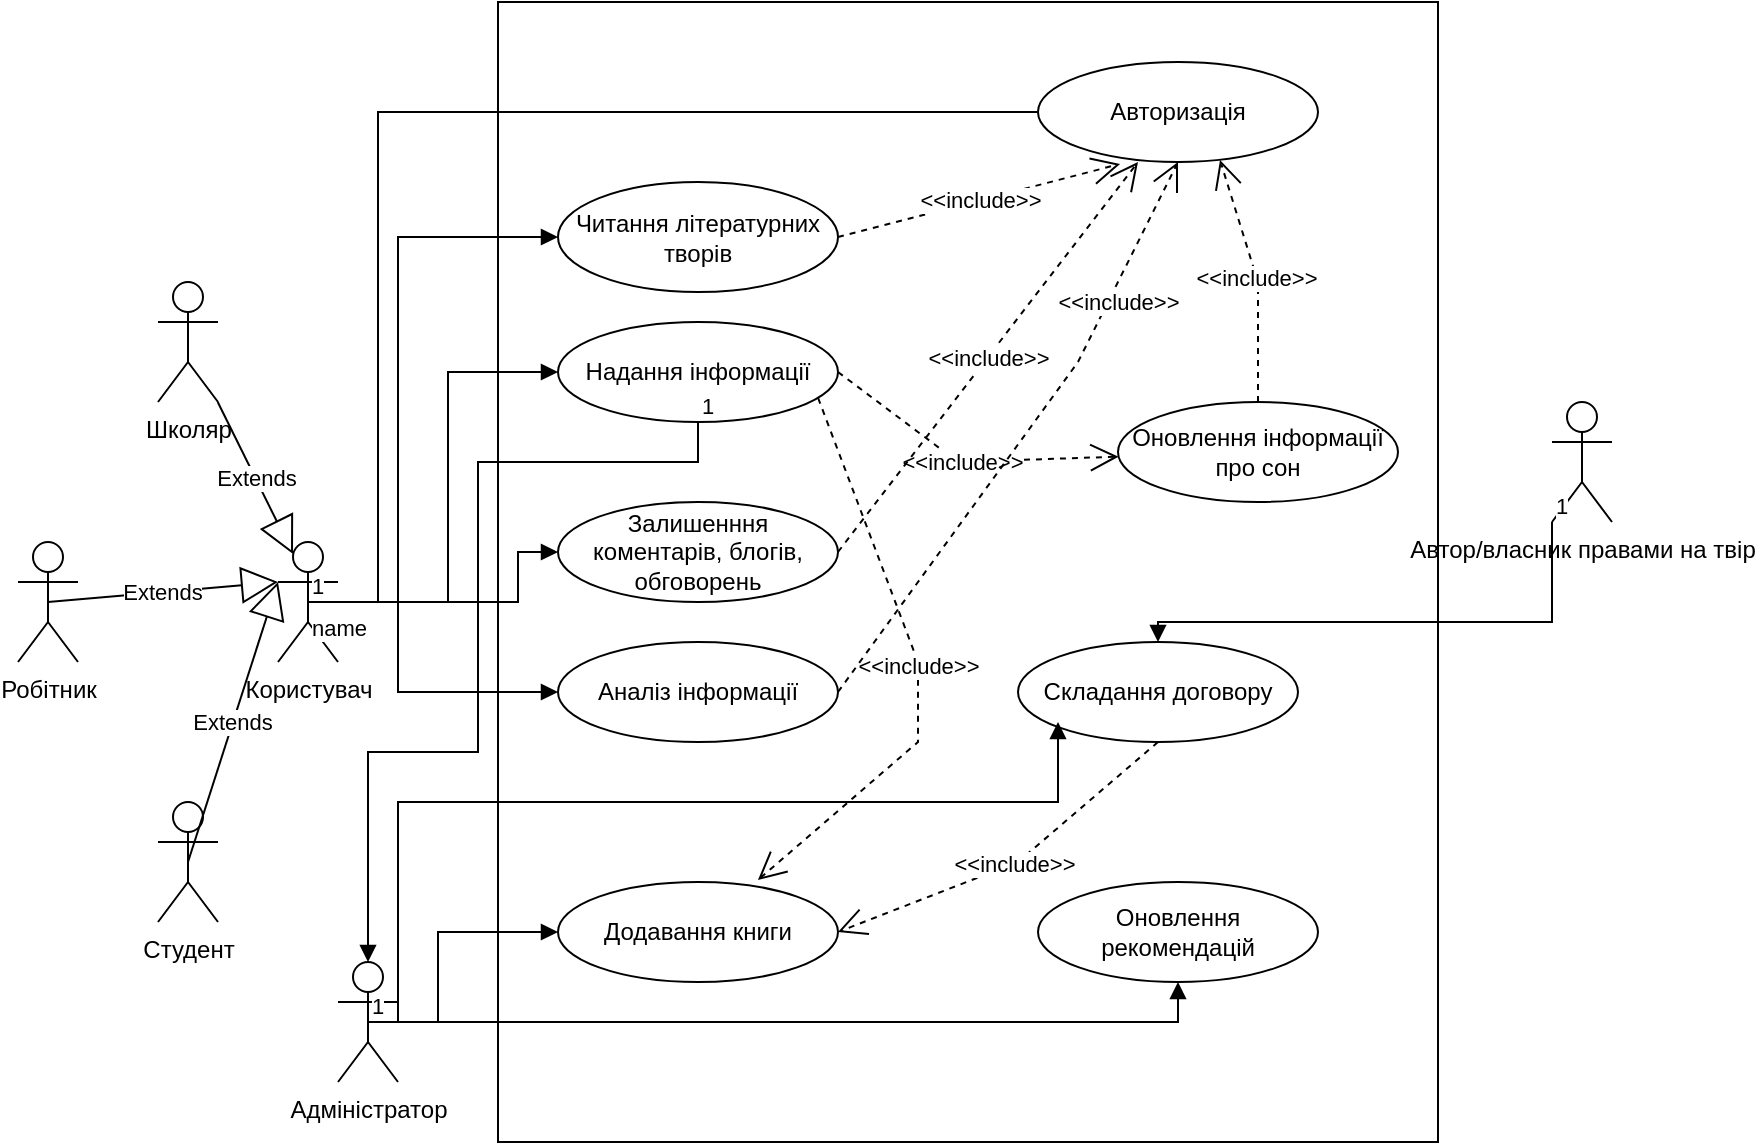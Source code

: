 <mxfile version="20.3.0" type="device"><diagram id="ih-GbxU1G6pOr20aog5W" name="Страница 1"><mxGraphModel dx="1467" dy="772" grid="1" gridSize="10" guides="1" tooltips="1" connect="1" arrows="1" fold="1" page="1" pageScale="1" pageWidth="827" pageHeight="1169" math="0" shadow="0"><root><mxCell id="0"/><mxCell id="1" parent="0"/><mxCell id="keafxQLNRMZjDfYa2Xu7-1" value="" style="rounded=0;whiteSpace=wrap;html=1;" vertex="1" parent="1"><mxGeometry x="300" y="20" width="470" height="570" as="geometry"/></mxCell><mxCell id="keafxQLNRMZjDfYa2Xu7-2" value="Робітник" style="shape=umlActor;verticalLabelPosition=bottom;verticalAlign=top;html=1;" vertex="1" parent="1"><mxGeometry x="60" y="290" width="30" height="60" as="geometry"/></mxCell><mxCell id="keafxQLNRMZjDfYa2Xu7-8" value="Школяр" style="shape=umlActor;verticalLabelPosition=bottom;verticalAlign=top;html=1;" vertex="1" parent="1"><mxGeometry x="130" y="160" width="30" height="60" as="geometry"/></mxCell><mxCell id="keafxQLNRMZjDfYa2Xu7-9" value="Студент" style="shape=umlActor;verticalLabelPosition=bottom;verticalAlign=top;html=1;" vertex="1" parent="1"><mxGeometry x="130" y="420" width="30" height="60" as="geometry"/></mxCell><mxCell id="keafxQLNRMZjDfYa2Xu7-10" value="Користувач&lt;br&gt;" style="shape=umlActor;verticalLabelPosition=bottom;verticalAlign=top;html=1;" vertex="1" parent="1"><mxGeometry x="190" y="290" width="30" height="60" as="geometry"/></mxCell><mxCell id="keafxQLNRMZjDfYa2Xu7-13" value="Extends" style="endArrow=block;endSize=16;endFill=0;html=1;rounded=0;entryX=0.25;entryY=0.1;entryDx=0;entryDy=0;entryPerimeter=0;" edge="1" parent="1" source="keafxQLNRMZjDfYa2Xu7-8" target="keafxQLNRMZjDfYa2Xu7-10"><mxGeometry width="160" relative="1" as="geometry"><mxPoint x="190" y="200" as="sourcePoint"/><mxPoint x="500" y="290" as="targetPoint"/></mxGeometry></mxCell><mxCell id="keafxQLNRMZjDfYa2Xu7-14" value="Extends" style="endArrow=block;endSize=16;endFill=0;html=1;rounded=0;exitX=0.5;exitY=0.5;exitDx=0;exitDy=0;exitPerimeter=0;entryX=0;entryY=0.333;entryDx=0;entryDy=0;entryPerimeter=0;" edge="1" parent="1" source="keafxQLNRMZjDfYa2Xu7-9" target="keafxQLNRMZjDfYa2Xu7-10"><mxGeometry width="160" relative="1" as="geometry"><mxPoint x="340" y="290" as="sourcePoint"/><mxPoint x="500" y="290" as="targetPoint"/></mxGeometry></mxCell><mxCell id="keafxQLNRMZjDfYa2Xu7-15" value="Extends" style="endArrow=block;endSize=16;endFill=0;html=1;rounded=0;exitX=0.5;exitY=0.5;exitDx=0;exitDy=0;exitPerimeter=0;" edge="1" parent="1" source="keafxQLNRMZjDfYa2Xu7-2"><mxGeometry width="160" relative="1" as="geometry"><mxPoint x="340" y="290" as="sourcePoint"/><mxPoint x="190" y="310" as="targetPoint"/></mxGeometry></mxCell><mxCell id="keafxQLNRMZjDfYa2Xu7-16" value="Надання інформації" style="ellipse;whiteSpace=wrap;html=1;" vertex="1" parent="1"><mxGeometry x="330" y="180" width="140" height="50" as="geometry"/></mxCell><mxCell id="keafxQLNRMZjDfYa2Xu7-17" value="Аналіз інформації" style="ellipse;whiteSpace=wrap;html=1;" vertex="1" parent="1"><mxGeometry x="330" y="340" width="140" height="50" as="geometry"/></mxCell><mxCell id="keafxQLNRMZjDfYa2Xu7-18" value="Оновлення рекомендацій" style="ellipse;whiteSpace=wrap;html=1;" vertex="1" parent="1"><mxGeometry x="570" y="460" width="140" height="50" as="geometry"/></mxCell><mxCell id="keafxQLNRMZjDfYa2Xu7-19" value="Читання літературних творів" style="ellipse;whiteSpace=wrap;html=1;" vertex="1" parent="1"><mxGeometry x="330" y="110" width="140" height="55" as="geometry"/></mxCell><mxCell id="keafxQLNRMZjDfYa2Xu7-20" value="Оновлення інформації про сон" style="ellipse;whiteSpace=wrap;html=1;" vertex="1" parent="1"><mxGeometry x="610" y="220" width="140" height="50" as="geometry"/></mxCell><mxCell id="keafxQLNRMZjDfYa2Xu7-21" value="Додавання книги" style="ellipse;whiteSpace=wrap;html=1;" vertex="1" parent="1"><mxGeometry x="330" y="460" width="140" height="50" as="geometry"/></mxCell><mxCell id="keafxQLNRMZjDfYa2Xu7-22" value="Автор/власник правами на твір" style="shape=umlActor;verticalLabelPosition=bottom;verticalAlign=top;html=1;" vertex="1" parent="1"><mxGeometry x="827" y="220" width="30" height="60" as="geometry"/></mxCell><mxCell id="keafxQLNRMZjDfYa2Xu7-23" value="&amp;lt;&amp;lt;include&amp;gt;&amp;gt;" style="endArrow=open;endSize=12;dashed=1;html=1;rounded=0;exitX=1;exitY=0.5;exitDx=0;exitDy=0;" edge="1" parent="1" source="keafxQLNRMZjDfYa2Xu7-16" target="keafxQLNRMZjDfYa2Xu7-20"><mxGeometry width="160" relative="1" as="geometry"><mxPoint x="450" y="280" as="sourcePoint"/><mxPoint x="610" y="280" as="targetPoint"/><Array as="points"><mxPoint x="530" y="250"/></Array></mxGeometry></mxCell><mxCell id="keafxQLNRMZjDfYa2Xu7-28" value="" style="endArrow=block;endFill=1;html=1;edgeStyle=orthogonalEdgeStyle;align=left;verticalAlign=top;rounded=0;exitX=0.5;exitY=0.5;exitDx=0;exitDy=0;exitPerimeter=0;entryX=0;entryY=0.5;entryDx=0;entryDy=0;" edge="1" parent="1" source="keafxQLNRMZjDfYa2Xu7-10" target="keafxQLNRMZjDfYa2Xu7-19"><mxGeometry x="-1" relative="1" as="geometry"><mxPoint x="330" y="280" as="sourcePoint"/><mxPoint x="490" y="280" as="targetPoint"/><Array as="points"><mxPoint x="250" y="320"/><mxPoint x="250" y="138"/></Array></mxGeometry></mxCell><mxCell id="keafxQLNRMZjDfYa2Xu7-29" value="1" style="edgeLabel;resizable=0;html=1;align=left;verticalAlign=bottom;" connectable="0" vertex="1" parent="keafxQLNRMZjDfYa2Xu7-28"><mxGeometry x="-1" relative="1" as="geometry"/></mxCell><mxCell id="keafxQLNRMZjDfYa2Xu7-30" value="" style="endArrow=block;endFill=1;html=1;edgeStyle=orthogonalEdgeStyle;align=left;verticalAlign=top;rounded=0;exitX=0.5;exitY=0.5;exitDx=0;exitDy=0;exitPerimeter=0;entryX=0;entryY=0.5;entryDx=0;entryDy=0;" edge="1" parent="1" source="keafxQLNRMZjDfYa2Xu7-10" target="keafxQLNRMZjDfYa2Xu7-16"><mxGeometry x="-0.938" y="-10" relative="1" as="geometry"><mxPoint x="210" y="320" as="sourcePoint"/><mxPoint x="490" y="280" as="targetPoint"/><mxPoint as="offset"/></mxGeometry></mxCell><mxCell id="keafxQLNRMZjDfYa2Xu7-31" value="1" style="edgeLabel;resizable=0;html=1;align=left;verticalAlign=bottom;" connectable="0" vertex="1" parent="keafxQLNRMZjDfYa2Xu7-30"><mxGeometry x="-1" relative="1" as="geometry"/></mxCell><mxCell id="keafxQLNRMZjDfYa2Xu7-32" value="" style="endArrow=block;endFill=1;html=1;edgeStyle=orthogonalEdgeStyle;align=left;verticalAlign=top;rounded=0;exitX=0.5;exitY=0.5;exitDx=0;exitDy=0;exitPerimeter=0;entryX=0;entryY=0.5;entryDx=0;entryDy=0;" edge="1" parent="1" source="keafxQLNRMZjDfYa2Xu7-10" target="keafxQLNRMZjDfYa2Xu7-17"><mxGeometry x="-1" relative="1" as="geometry"><mxPoint x="330" y="280" as="sourcePoint"/><mxPoint x="490" y="280" as="targetPoint"/><Array as="points"><mxPoint x="250" y="320"/><mxPoint x="250" y="365"/></Array></mxGeometry></mxCell><mxCell id="keafxQLNRMZjDfYa2Xu7-33" value="1" style="edgeLabel;resizable=0;html=1;align=left;verticalAlign=bottom;" connectable="0" vertex="1" parent="keafxQLNRMZjDfYa2Xu7-32"><mxGeometry x="-1" relative="1" as="geometry"/></mxCell><mxCell id="keafxQLNRMZjDfYa2Xu7-34" value="Адміністратор&lt;br&gt;" style="shape=umlActor;verticalLabelPosition=bottom;verticalAlign=top;html=1;" vertex="1" parent="1"><mxGeometry x="220" y="500" width="30" height="60" as="geometry"/></mxCell><mxCell id="keafxQLNRMZjDfYa2Xu7-35" value="" style="endArrow=block;endFill=1;html=1;edgeStyle=orthogonalEdgeStyle;align=left;verticalAlign=top;rounded=0;exitX=0.5;exitY=0.5;exitDx=0;exitDy=0;exitPerimeter=0;entryX=0;entryY=0.5;entryDx=0;entryDy=0;" edge="1" parent="1" source="keafxQLNRMZjDfYa2Xu7-34" target="keafxQLNRMZjDfYa2Xu7-21"><mxGeometry x="-1" relative="1" as="geometry"><mxPoint x="330" y="380" as="sourcePoint"/><mxPoint x="490" y="380" as="targetPoint"/><Array as="points"><mxPoint x="270" y="530"/><mxPoint x="270" y="485"/></Array></mxGeometry></mxCell><mxCell id="keafxQLNRMZjDfYa2Xu7-36" value="1" style="edgeLabel;resizable=0;html=1;align=left;verticalAlign=bottom;" connectable="0" vertex="1" parent="keafxQLNRMZjDfYa2Xu7-35"><mxGeometry x="-1" relative="1" as="geometry"/></mxCell><mxCell id="keafxQLNRMZjDfYa2Xu7-37" value="" style="endArrow=block;endFill=1;html=1;edgeStyle=orthogonalEdgeStyle;align=left;verticalAlign=top;rounded=0;entryX=0.5;entryY=0;entryDx=0;entryDy=0;entryPerimeter=0;exitX=0.5;exitY=1;exitDx=0;exitDy=0;" edge="1" parent="1" source="keafxQLNRMZjDfYa2Xu7-16" target="keafxQLNRMZjDfYa2Xu7-34"><mxGeometry x="-1" relative="1" as="geometry"><mxPoint x="410" y="290" as="sourcePoint"/><mxPoint x="490" y="380" as="targetPoint"/><Array as="points"><mxPoint x="400" y="250"/><mxPoint x="290" y="250"/><mxPoint x="290" y="395"/><mxPoint x="235" y="395"/></Array></mxGeometry></mxCell><mxCell id="keafxQLNRMZjDfYa2Xu7-38" value="1" style="edgeLabel;resizable=0;html=1;align=left;verticalAlign=bottom;" connectable="0" vertex="1" parent="keafxQLNRMZjDfYa2Xu7-37"><mxGeometry x="-1" relative="1" as="geometry"/></mxCell><mxCell id="keafxQLNRMZjDfYa2Xu7-39" value="" style="endArrow=block;endFill=1;html=1;edgeStyle=orthogonalEdgeStyle;align=left;verticalAlign=top;rounded=0;entryX=0.5;entryY=1;entryDx=0;entryDy=0;exitX=0.5;exitY=0.5;exitDx=0;exitDy=0;exitPerimeter=0;" edge="1" parent="1" source="keafxQLNRMZjDfYa2Xu7-34" target="keafxQLNRMZjDfYa2Xu7-18"><mxGeometry x="-1" relative="1" as="geometry"><mxPoint x="240" y="530" as="sourcePoint"/><mxPoint x="580" y="380" as="targetPoint"/></mxGeometry></mxCell><mxCell id="keafxQLNRMZjDfYa2Xu7-40" value="1" style="edgeLabel;resizable=0;html=1;align=left;verticalAlign=bottom;" connectable="0" vertex="1" parent="keafxQLNRMZjDfYa2Xu7-39"><mxGeometry x="-1" relative="1" as="geometry"/></mxCell><mxCell id="keafxQLNRMZjDfYa2Xu7-41" value="Складання договору" style="ellipse;whiteSpace=wrap;html=1;" vertex="1" parent="1"><mxGeometry x="560" y="340" width="140" height="50" as="geometry"/></mxCell><mxCell id="keafxQLNRMZjDfYa2Xu7-42" value="" style="endArrow=block;endFill=1;html=1;edgeStyle=orthogonalEdgeStyle;align=left;verticalAlign=top;rounded=0;exitX=0.5;exitY=0.5;exitDx=0;exitDy=0;exitPerimeter=0;" edge="1" parent="1" source="keafxQLNRMZjDfYa2Xu7-34"><mxGeometry x="-1" relative="1" as="geometry"><mxPoint x="420" y="380" as="sourcePoint"/><mxPoint x="580" y="380" as="targetPoint"/><Array as="points"><mxPoint x="250" y="530"/><mxPoint x="250" y="420"/><mxPoint x="580" y="420"/></Array></mxGeometry></mxCell><mxCell id="keafxQLNRMZjDfYa2Xu7-43" value="1" style="edgeLabel;resizable=0;html=1;align=left;verticalAlign=bottom;" connectable="0" vertex="1" parent="keafxQLNRMZjDfYa2Xu7-42"><mxGeometry x="-1" relative="1" as="geometry"/></mxCell><mxCell id="keafxQLNRMZjDfYa2Xu7-44" value="" style="endArrow=block;endFill=1;html=1;edgeStyle=orthogonalEdgeStyle;align=left;verticalAlign=top;rounded=0;exitX=0;exitY=1;exitDx=0;exitDy=0;exitPerimeter=0;entryX=0.5;entryY=0;entryDx=0;entryDy=0;" edge="1" parent="1" source="keafxQLNRMZjDfYa2Xu7-22" target="keafxQLNRMZjDfYa2Xu7-41"><mxGeometry x="-1" relative="1" as="geometry"><mxPoint x="420" y="380" as="sourcePoint"/><mxPoint x="580" y="380" as="targetPoint"/><Array as="points"><mxPoint x="827" y="330"/><mxPoint x="630" y="330"/></Array></mxGeometry></mxCell><mxCell id="keafxQLNRMZjDfYa2Xu7-45" value="1" style="edgeLabel;resizable=0;html=1;align=left;verticalAlign=bottom;" connectable="0" vertex="1" parent="keafxQLNRMZjDfYa2Xu7-44"><mxGeometry x="-1" relative="1" as="geometry"/></mxCell><mxCell id="keafxQLNRMZjDfYa2Xu7-47" value="&amp;lt;&amp;lt;include&amp;gt;&amp;gt;" style="endArrow=open;endSize=12;dashed=1;html=1;rounded=0;entryX=0.714;entryY=-0.02;entryDx=0;entryDy=0;entryPerimeter=0;exitX=0.929;exitY=0.76;exitDx=0;exitDy=0;exitPerimeter=0;" edge="1" parent="1" source="keafxQLNRMZjDfYa2Xu7-16" target="keafxQLNRMZjDfYa2Xu7-21"><mxGeometry width="160" relative="1" as="geometry"><mxPoint x="460" y="280" as="sourcePoint"/><mxPoint x="600" y="380" as="targetPoint"/><Array as="points"><mxPoint x="510" y="350"/><mxPoint x="510" y="360"/><mxPoint x="510" y="390"/></Array></mxGeometry></mxCell><mxCell id="keafxQLNRMZjDfYa2Xu7-51" value="Залишенння коментарів, блогів, обговорень" style="ellipse;whiteSpace=wrap;html=1;" vertex="1" parent="1"><mxGeometry x="330" y="270" width="140" height="50" as="geometry"/></mxCell><mxCell id="keafxQLNRMZjDfYa2Xu7-52" value="" style="endArrow=block;endFill=1;html=1;edgeStyle=orthogonalEdgeStyle;align=left;verticalAlign=top;rounded=0;exitX=0.5;exitY=0.5;exitDx=0;exitDy=0;exitPerimeter=0;entryX=0;entryY=0.5;entryDx=0;entryDy=0;" edge="1" parent="1" source="keafxQLNRMZjDfYa2Xu7-10" target="keafxQLNRMZjDfYa2Xu7-51"><mxGeometry x="-1" relative="1" as="geometry"><mxPoint x="510" y="370" as="sourcePoint"/><mxPoint x="670" y="370" as="targetPoint"/><Array as="points"><mxPoint x="310" y="320"/><mxPoint x="310" y="295"/></Array></mxGeometry></mxCell><mxCell id="keafxQLNRMZjDfYa2Xu7-53" value="1" style="edgeLabel;resizable=0;html=1;align=left;verticalAlign=bottom;" connectable="0" vertex="1" parent="keafxQLNRMZjDfYa2Xu7-52"><mxGeometry x="-1" relative="1" as="geometry"/></mxCell><mxCell id="keafxQLNRMZjDfYa2Xu7-54" value="Авторизація" style="ellipse;whiteSpace=wrap;html=1;" vertex="1" parent="1"><mxGeometry x="570" y="50" width="140" height="50" as="geometry"/></mxCell><mxCell id="keafxQLNRMZjDfYa2Xu7-55" value="name" style="endArrow=none;endFill=0;html=1;edgeStyle=orthogonalEdgeStyle;align=left;verticalAlign=top;rounded=0;exitX=0.5;exitY=0.5;exitDx=0;exitDy=0;exitPerimeter=0;entryX=0;entryY=0.5;entryDx=0;entryDy=0;" edge="1" parent="1" source="keafxQLNRMZjDfYa2Xu7-10" target="keafxQLNRMZjDfYa2Xu7-54"><mxGeometry x="-1" relative="1" as="geometry"><mxPoint x="510" y="370" as="sourcePoint"/><mxPoint x="670" y="370" as="targetPoint"/><Array as="points"><mxPoint x="240" y="320"/><mxPoint x="240" y="75"/></Array></mxGeometry></mxCell><mxCell id="keafxQLNRMZjDfYa2Xu7-56" value="1" style="edgeLabel;resizable=0;html=1;align=left;verticalAlign=bottom;" connectable="0" vertex="1" parent="keafxQLNRMZjDfYa2Xu7-55"><mxGeometry x="-1" relative="1" as="geometry"/></mxCell><mxCell id="keafxQLNRMZjDfYa2Xu7-57" value="&amp;lt;&amp;lt;include&amp;gt;&amp;gt;" style="endArrow=open;endSize=12;dashed=1;html=1;rounded=0;exitX=0.5;exitY=0;exitDx=0;exitDy=0;entryX=0.65;entryY=0.98;entryDx=0;entryDy=0;entryPerimeter=0;" edge="1" parent="1" source="keafxQLNRMZjDfYa2Xu7-20" target="keafxQLNRMZjDfYa2Xu7-54"><mxGeometry width="160" relative="1" as="geometry"><mxPoint x="510" y="370" as="sourcePoint"/><mxPoint x="670" y="370" as="targetPoint"/><Array as="points"><mxPoint x="680" y="160"/></Array></mxGeometry></mxCell><mxCell id="keafxQLNRMZjDfYa2Xu7-60" value="&amp;lt;&amp;lt;include&amp;gt;&amp;gt;" style="endArrow=open;endSize=12;dashed=1;html=1;rounded=0;exitX=1;exitY=0.5;exitDx=0;exitDy=0;entryX=0.293;entryY=1.02;entryDx=0;entryDy=0;entryPerimeter=0;" edge="1" parent="1" source="keafxQLNRMZjDfYa2Xu7-19" target="keafxQLNRMZjDfYa2Xu7-54"><mxGeometry width="160" relative="1" as="geometry"><mxPoint x="690" y="230" as="sourcePoint"/><mxPoint x="650" y="110" as="targetPoint"/><Array as="points"/></mxGeometry></mxCell><mxCell id="keafxQLNRMZjDfYa2Xu7-61" value="&amp;lt;&amp;lt;include&amp;gt;&amp;gt;" style="endArrow=open;endSize=12;dashed=1;html=1;rounded=0;exitX=1;exitY=0.5;exitDx=0;exitDy=0;" edge="1" parent="1" source="keafxQLNRMZjDfYa2Xu7-51"><mxGeometry width="160" relative="1" as="geometry"><mxPoint x="700" y="240" as="sourcePoint"/><mxPoint x="620" y="100" as="targetPoint"/><Array as="points"/></mxGeometry></mxCell><mxCell id="keafxQLNRMZjDfYa2Xu7-62" value="&amp;lt;&amp;lt;include&amp;gt;&amp;gt;" style="endArrow=open;endSize=12;dashed=1;html=1;rounded=0;exitX=1;exitY=0.5;exitDx=0;exitDy=0;entryX=0.5;entryY=1;entryDx=0;entryDy=0;" edge="1" parent="1" source="keafxQLNRMZjDfYa2Xu7-17" target="keafxQLNRMZjDfYa2Xu7-54"><mxGeometry x="0.519" y="-4" width="160" relative="1" as="geometry"><mxPoint x="710" y="250" as="sourcePoint"/><mxPoint x="670" y="130" as="targetPoint"/><Array as="points"><mxPoint x="590" y="200"/></Array><mxPoint as="offset"/></mxGeometry></mxCell><mxCell id="keafxQLNRMZjDfYa2Xu7-63" value="&amp;lt;&amp;lt;include&amp;gt;&amp;gt;" style="endArrow=open;endSize=12;dashed=1;html=1;rounded=0;exitX=0.5;exitY=1;exitDx=0;exitDy=0;entryX=1;entryY=0.5;entryDx=0;entryDy=0;" edge="1" parent="1" source="keafxQLNRMZjDfYa2Xu7-41" target="keafxQLNRMZjDfYa2Xu7-21"><mxGeometry width="160" relative="1" as="geometry"><mxPoint x="720" y="260" as="sourcePoint"/><mxPoint x="680" y="140" as="targetPoint"/><Array as="points"><mxPoint x="560" y="450"/></Array></mxGeometry></mxCell></root></mxGraphModel></diagram></mxfile>